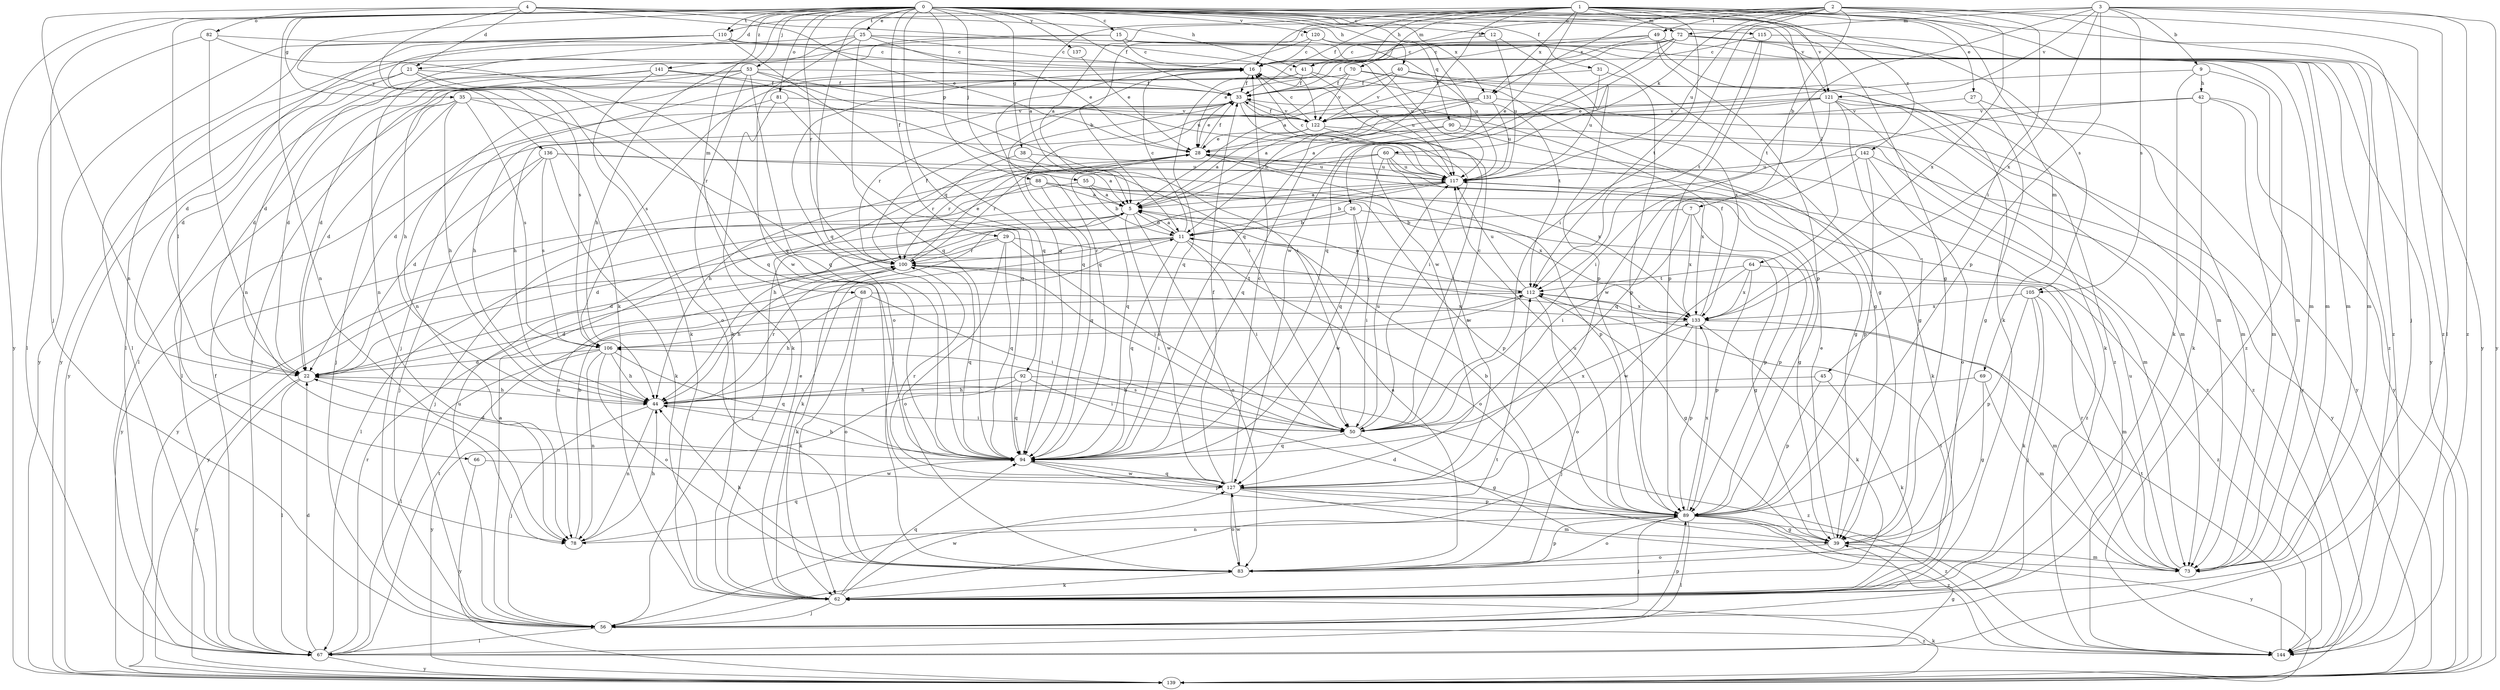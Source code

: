 strict digraph  {
0;
1;
2;
3;
4;
5;
7;
9;
11;
12;
15;
16;
21;
22;
25;
26;
27;
28;
29;
31;
33;
35;
38;
39;
40;
41;
42;
44;
45;
49;
50;
53;
55;
56;
60;
62;
64;
66;
67;
68;
69;
70;
72;
73;
78;
81;
82;
83;
88;
89;
90;
92;
94;
100;
105;
106;
110;
112;
115;
117;
120;
121;
122;
127;
131;
133;
136;
137;
139;
141;
142;
144;
0 -> 12  [label=c];
0 -> 15  [label=c];
0 -> 21  [label=d];
0 -> 25  [label=e];
0 -> 29  [label=f];
0 -> 31  [label=f];
0 -> 33  [label=f];
0 -> 35  [label=g];
0 -> 38  [label=g];
0 -> 39  [label=g];
0 -> 40  [label=h];
0 -> 53  [label=j];
0 -> 55  [label=j];
0 -> 56  [label=j];
0 -> 64  [label=l];
0 -> 66  [label=l];
0 -> 68  [label=m];
0 -> 78  [label=n];
0 -> 81  [label=o];
0 -> 88  [label=p];
0 -> 90  [label=q];
0 -> 92  [label=q];
0 -> 94  [label=q];
0 -> 100  [label=r];
0 -> 105  [label=s];
0 -> 110  [label=t];
0 -> 115  [label=u];
0 -> 120  [label=v];
0 -> 127  [label=w];
0 -> 131  [label=x];
0 -> 136  [label=y];
0 -> 137  [label=y];
0 -> 139  [label=y];
0 -> 141  [label=z];
1 -> 5  [label=a];
1 -> 16  [label=c];
1 -> 26  [label=e];
1 -> 27  [label=e];
1 -> 33  [label=f];
1 -> 41  [label=h];
1 -> 69  [label=m];
1 -> 70  [label=m];
1 -> 72  [label=m];
1 -> 94  [label=q];
1 -> 110  [label=t];
1 -> 112  [label=t];
1 -> 121  [label=v];
1 -> 131  [label=x];
1 -> 139  [label=y];
1 -> 142  [label=z];
1 -> 144  [label=z];
2 -> 5  [label=a];
2 -> 7  [label=b];
2 -> 41  [label=h];
2 -> 45  [label=i];
2 -> 49  [label=i];
2 -> 50  [label=i];
2 -> 56  [label=j];
2 -> 60  [label=k];
2 -> 117  [label=u];
2 -> 131  [label=x];
2 -> 133  [label=x];
2 -> 144  [label=z];
3 -> 9  [label=b];
3 -> 11  [label=b];
3 -> 67  [label=l];
3 -> 72  [label=m];
3 -> 89  [label=p];
3 -> 105  [label=s];
3 -> 112  [label=t];
3 -> 121  [label=v];
3 -> 133  [label=x];
3 -> 139  [label=y];
3 -> 144  [label=z];
4 -> 21  [label=d];
4 -> 28  [label=e];
4 -> 41  [label=h];
4 -> 62  [label=k];
4 -> 78  [label=n];
4 -> 82  [label=o];
4 -> 121  [label=v];
4 -> 122  [label=v];
5 -> 11  [label=b];
5 -> 56  [label=j];
5 -> 62  [label=k];
5 -> 67  [label=l];
5 -> 83  [label=o];
5 -> 127  [label=w];
7 -> 11  [label=b];
7 -> 50  [label=i];
7 -> 89  [label=p];
7 -> 133  [label=x];
9 -> 28  [label=e];
9 -> 42  [label=h];
9 -> 62  [label=k];
9 -> 73  [label=m];
11 -> 5  [label=a];
11 -> 16  [label=c];
11 -> 22  [label=d];
11 -> 39  [label=g];
11 -> 50  [label=i];
11 -> 78  [label=n];
11 -> 83  [label=o];
11 -> 94  [label=q];
11 -> 100  [label=r];
12 -> 16  [label=c];
12 -> 89  [label=p];
12 -> 117  [label=u];
15 -> 16  [label=c];
15 -> 22  [label=d];
15 -> 117  [label=u];
15 -> 139  [label=y];
15 -> 144  [label=z];
16 -> 33  [label=f];
16 -> 56  [label=j];
16 -> 83  [label=o];
16 -> 94  [label=q];
21 -> 22  [label=d];
21 -> 33  [label=f];
21 -> 83  [label=o];
21 -> 94  [label=q];
21 -> 139  [label=y];
22 -> 44  [label=h];
22 -> 67  [label=l];
22 -> 139  [label=y];
25 -> 16  [label=c];
25 -> 28  [label=e];
25 -> 67  [label=l];
25 -> 78  [label=n];
25 -> 94  [label=q];
25 -> 117  [label=u];
25 -> 127  [label=w];
26 -> 11  [label=b];
26 -> 22  [label=d];
26 -> 50  [label=i];
26 -> 89  [label=p];
26 -> 127  [label=w];
27 -> 39  [label=g];
27 -> 73  [label=m];
27 -> 122  [label=v];
28 -> 33  [label=f];
28 -> 73  [label=m];
28 -> 89  [label=p];
28 -> 94  [label=q];
28 -> 100  [label=r];
28 -> 117  [label=u];
29 -> 50  [label=i];
29 -> 83  [label=o];
29 -> 94  [label=q];
29 -> 100  [label=r];
29 -> 133  [label=x];
29 -> 139  [label=y];
31 -> 33  [label=f];
31 -> 89  [label=p];
31 -> 117  [label=u];
33 -> 28  [label=e];
33 -> 44  [label=h];
33 -> 50  [label=i];
33 -> 100  [label=r];
33 -> 117  [label=u];
33 -> 122  [label=v];
35 -> 22  [label=d];
35 -> 44  [label=h];
35 -> 56  [label=j];
35 -> 67  [label=l];
35 -> 100  [label=r];
35 -> 106  [label=s];
35 -> 122  [label=v];
38 -> 5  [label=a];
38 -> 100  [label=r];
38 -> 117  [label=u];
39 -> 22  [label=d];
39 -> 28  [label=e];
39 -> 73  [label=m];
39 -> 83  [label=o];
40 -> 33  [label=f];
40 -> 94  [label=q];
40 -> 122  [label=v];
40 -> 133  [label=x];
40 -> 144  [label=z];
41 -> 33  [label=f];
41 -> 94  [label=q];
41 -> 106  [label=s];
41 -> 112  [label=t];
41 -> 117  [label=u];
42 -> 62  [label=k];
42 -> 73  [label=m];
42 -> 122  [label=v];
42 -> 127  [label=w];
42 -> 139  [label=y];
44 -> 50  [label=i];
44 -> 56  [label=j];
44 -> 78  [label=n];
44 -> 100  [label=r];
45 -> 44  [label=h];
45 -> 62  [label=k];
45 -> 89  [label=p];
49 -> 16  [label=c];
49 -> 28  [label=e];
49 -> 33  [label=f];
49 -> 62  [label=k];
49 -> 73  [label=m];
49 -> 89  [label=p];
50 -> 16  [label=c];
50 -> 39  [label=g];
50 -> 94  [label=q];
50 -> 106  [label=s];
50 -> 117  [label=u];
50 -> 133  [label=x];
53 -> 22  [label=d];
53 -> 33  [label=f];
53 -> 50  [label=i];
53 -> 62  [label=k];
53 -> 67  [label=l];
53 -> 78  [label=n];
53 -> 94  [label=q];
53 -> 117  [label=u];
55 -> 5  [label=a];
55 -> 11  [label=b];
55 -> 39  [label=g];
55 -> 139  [label=y];
56 -> 5  [label=a];
56 -> 67  [label=l];
56 -> 89  [label=p];
56 -> 112  [label=t];
56 -> 117  [label=u];
56 -> 144  [label=z];
60 -> 44  [label=h];
60 -> 62  [label=k];
60 -> 94  [label=q];
60 -> 100  [label=r];
60 -> 117  [label=u];
60 -> 127  [label=w];
60 -> 133  [label=x];
62 -> 28  [label=e];
62 -> 56  [label=j];
62 -> 94  [label=q];
62 -> 112  [label=t];
62 -> 127  [label=w];
64 -> 89  [label=p];
64 -> 112  [label=t];
64 -> 127  [label=w];
64 -> 133  [label=x];
64 -> 144  [label=z];
66 -> 127  [label=w];
66 -> 139  [label=y];
67 -> 22  [label=d];
67 -> 33  [label=f];
67 -> 39  [label=g];
67 -> 100  [label=r];
67 -> 112  [label=t];
67 -> 139  [label=y];
68 -> 44  [label=h];
68 -> 50  [label=i];
68 -> 62  [label=k];
68 -> 83  [label=o];
68 -> 133  [label=x];
69 -> 39  [label=g];
69 -> 44  [label=h];
69 -> 73  [label=m];
70 -> 22  [label=d];
70 -> 33  [label=f];
70 -> 39  [label=g];
70 -> 67  [label=l];
70 -> 73  [label=m];
70 -> 122  [label=v];
72 -> 5  [label=a];
72 -> 16  [label=c];
72 -> 44  [label=h];
72 -> 73  [label=m];
72 -> 94  [label=q];
72 -> 127  [label=w];
72 -> 139  [label=y];
72 -> 144  [label=z];
73 -> 100  [label=r];
73 -> 117  [label=u];
78 -> 11  [label=b];
78 -> 44  [label=h];
78 -> 94  [label=q];
81 -> 44  [label=h];
81 -> 62  [label=k];
81 -> 94  [label=q];
81 -> 122  [label=v];
82 -> 16  [label=c];
82 -> 67  [label=l];
82 -> 78  [label=n];
82 -> 94  [label=q];
83 -> 5  [label=a];
83 -> 44  [label=h];
83 -> 62  [label=k];
83 -> 89  [label=p];
83 -> 127  [label=w];
88 -> 5  [label=a];
88 -> 56  [label=j];
88 -> 89  [label=p];
88 -> 94  [label=q];
88 -> 133  [label=x];
88 -> 139  [label=y];
89 -> 11  [label=b];
89 -> 39  [label=g];
89 -> 56  [label=j];
89 -> 67  [label=l];
89 -> 78  [label=n];
89 -> 83  [label=o];
89 -> 117  [label=u];
89 -> 133  [label=x];
89 -> 139  [label=y];
89 -> 144  [label=z];
90 -> 28  [label=e];
90 -> 39  [label=g];
90 -> 94  [label=q];
90 -> 144  [label=z];
92 -> 44  [label=h];
92 -> 50  [label=i];
92 -> 94  [label=q];
92 -> 139  [label=y];
92 -> 144  [label=z];
94 -> 22  [label=d];
94 -> 44  [label=h];
94 -> 89  [label=p];
94 -> 127  [label=w];
100 -> 28  [label=e];
100 -> 33  [label=f];
100 -> 44  [label=h];
100 -> 50  [label=i];
100 -> 62  [label=k];
100 -> 94  [label=q];
100 -> 112  [label=t];
105 -> 56  [label=j];
105 -> 62  [label=k];
105 -> 73  [label=m];
105 -> 89  [label=p];
105 -> 133  [label=x];
106 -> 22  [label=d];
106 -> 44  [label=h];
106 -> 67  [label=l];
106 -> 78  [label=n];
106 -> 83  [label=o];
106 -> 94  [label=q];
110 -> 16  [label=c];
110 -> 22  [label=d];
110 -> 39  [label=g];
110 -> 67  [label=l];
110 -> 94  [label=q];
110 -> 106  [label=s];
110 -> 139  [label=y];
112 -> 5  [label=a];
112 -> 22  [label=d];
112 -> 39  [label=g];
112 -> 83  [label=o];
112 -> 106  [label=s];
112 -> 117  [label=u];
112 -> 133  [label=x];
115 -> 16  [label=c];
115 -> 73  [label=m];
115 -> 89  [label=p];
115 -> 112  [label=t];
117 -> 5  [label=a];
117 -> 11  [label=b];
117 -> 16  [label=c];
117 -> 44  [label=h];
117 -> 144  [label=z];
120 -> 16  [label=c];
120 -> 73  [label=m];
120 -> 94  [label=q];
120 -> 117  [label=u];
121 -> 5  [label=a];
121 -> 22  [label=d];
121 -> 39  [label=g];
121 -> 50  [label=i];
121 -> 62  [label=k];
121 -> 73  [label=m];
121 -> 122  [label=v];
121 -> 139  [label=y];
122 -> 5  [label=a];
122 -> 16  [label=c];
122 -> 28  [label=e];
122 -> 33  [label=f];
122 -> 50  [label=i];
122 -> 144  [label=z];
127 -> 16  [label=c];
127 -> 33  [label=f];
127 -> 73  [label=m];
127 -> 83  [label=o];
127 -> 89  [label=p];
127 -> 94  [label=q];
127 -> 100  [label=r];
127 -> 144  [label=z];
131 -> 5  [label=a];
131 -> 11  [label=b];
131 -> 117  [label=u];
131 -> 122  [label=v];
131 -> 139  [label=y];
133 -> 33  [label=f];
133 -> 56  [label=j];
133 -> 62  [label=k];
133 -> 73  [label=m];
133 -> 89  [label=p];
133 -> 106  [label=s];
136 -> 22  [label=d];
136 -> 56  [label=j];
136 -> 62  [label=k];
136 -> 106  [label=s];
136 -> 117  [label=u];
136 -> 133  [label=x];
137 -> 28  [label=e];
139 -> 62  [label=k];
141 -> 22  [label=d];
141 -> 33  [label=f];
141 -> 44  [label=h];
141 -> 50  [label=i];
141 -> 62  [label=k];
142 -> 83  [label=o];
142 -> 89  [label=p];
142 -> 94  [label=q];
142 -> 117  [label=u];
142 -> 139  [label=y];
144 -> 112  [label=t];
}
